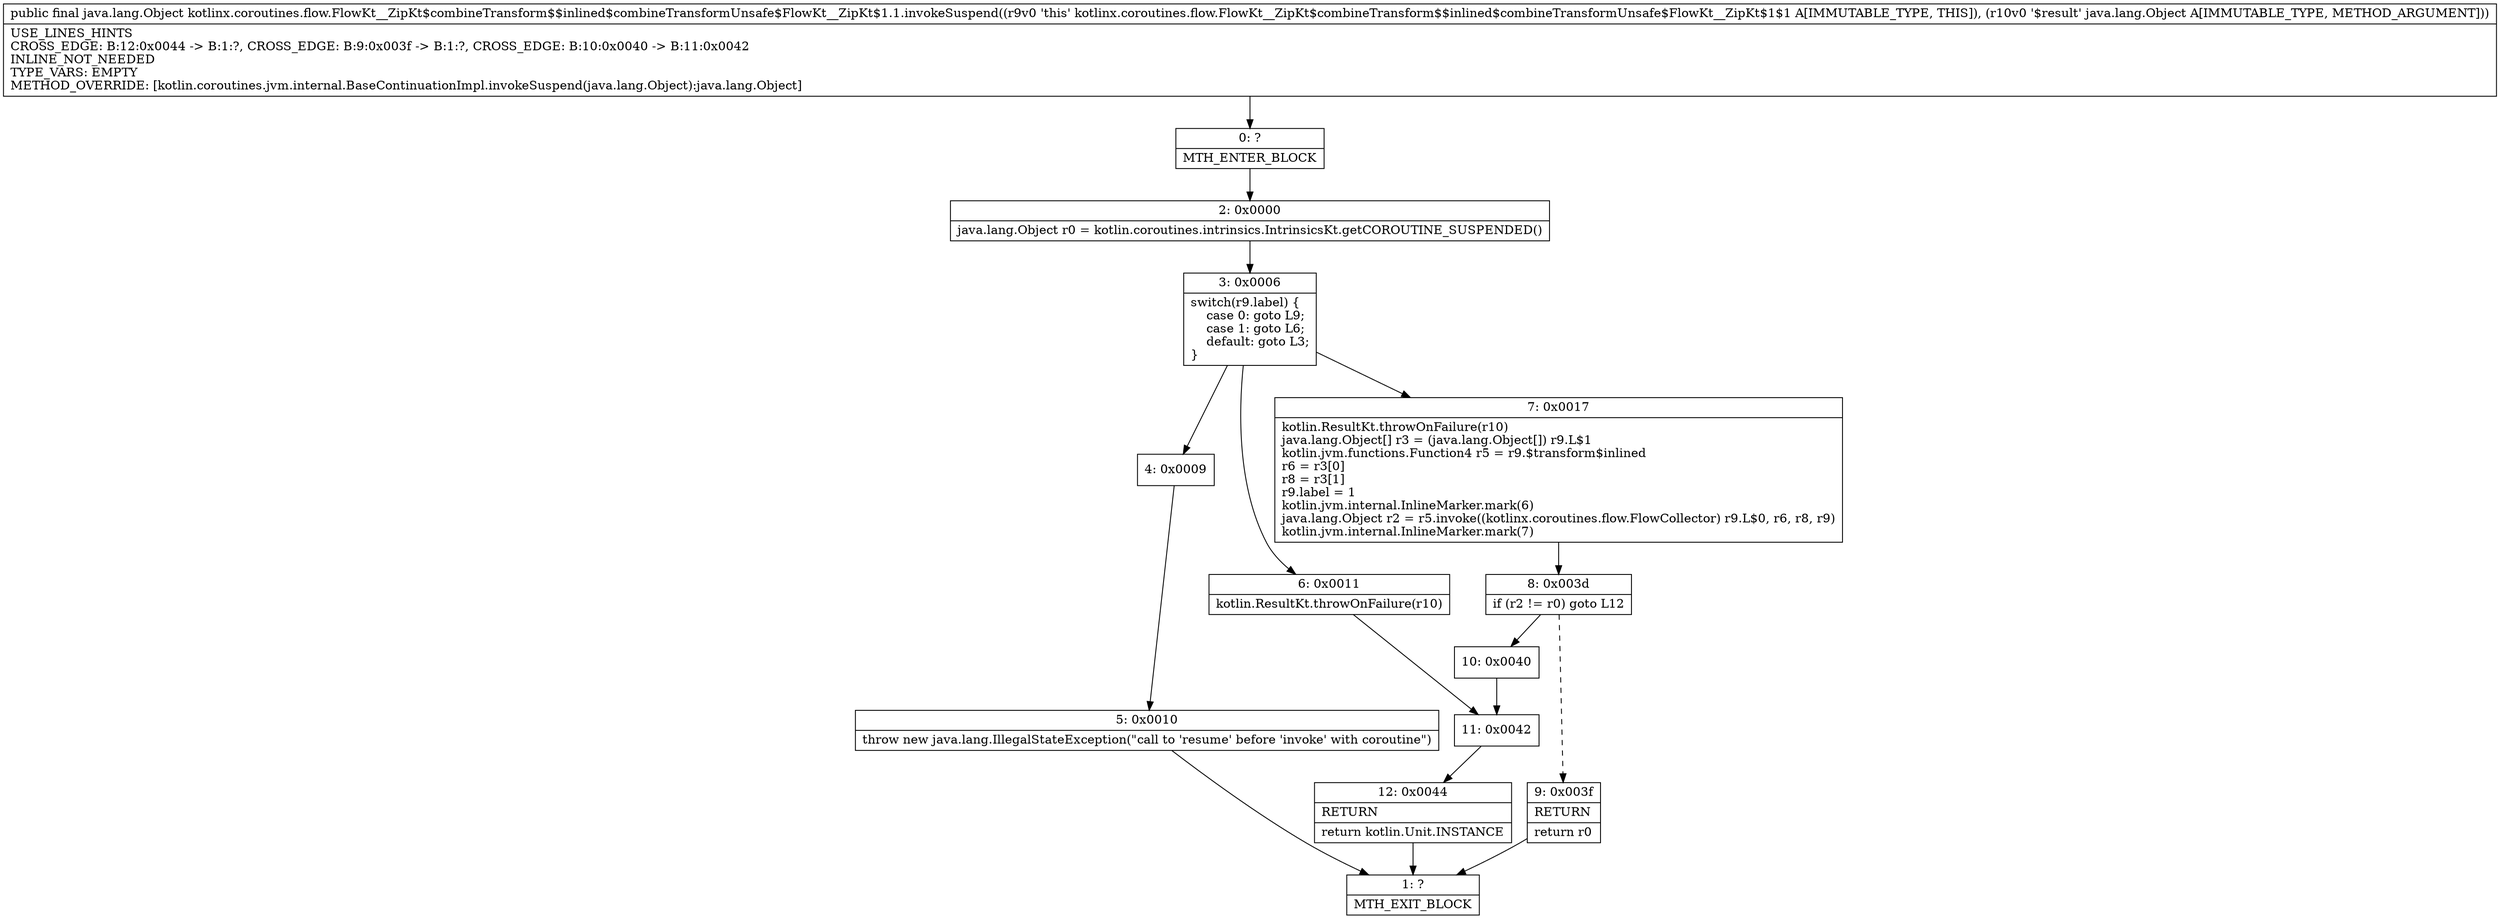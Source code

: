 digraph "CFG forkotlinx.coroutines.flow.FlowKt__ZipKt$combineTransform$$inlined$combineTransformUnsafe$FlowKt__ZipKt$1.1.invokeSuspend(Ljava\/lang\/Object;)Ljava\/lang\/Object;" {
Node_0 [shape=record,label="{0\:\ ?|MTH_ENTER_BLOCK\l}"];
Node_2 [shape=record,label="{2\:\ 0x0000|java.lang.Object r0 = kotlin.coroutines.intrinsics.IntrinsicsKt.getCOROUTINE_SUSPENDED()\l}"];
Node_3 [shape=record,label="{3\:\ 0x0006|switch(r9.label) \{\l    case 0: goto L9;\l    case 1: goto L6;\l    default: goto L3;\l\}\l}"];
Node_4 [shape=record,label="{4\:\ 0x0009}"];
Node_5 [shape=record,label="{5\:\ 0x0010|throw new java.lang.IllegalStateException(\"call to 'resume' before 'invoke' with coroutine\")\l}"];
Node_1 [shape=record,label="{1\:\ ?|MTH_EXIT_BLOCK\l}"];
Node_6 [shape=record,label="{6\:\ 0x0011|kotlin.ResultKt.throwOnFailure(r10)\l}"];
Node_11 [shape=record,label="{11\:\ 0x0042}"];
Node_12 [shape=record,label="{12\:\ 0x0044|RETURN\l|return kotlin.Unit.INSTANCE\l}"];
Node_7 [shape=record,label="{7\:\ 0x0017|kotlin.ResultKt.throwOnFailure(r10)\ljava.lang.Object[] r3 = (java.lang.Object[]) r9.L$1\lkotlin.jvm.functions.Function4 r5 = r9.$transform$inlined\lr6 = r3[0]\lr8 = r3[1]\lr9.label = 1\lkotlin.jvm.internal.InlineMarker.mark(6)\ljava.lang.Object r2 = r5.invoke((kotlinx.coroutines.flow.FlowCollector) r9.L$0, r6, r8, r9)\lkotlin.jvm.internal.InlineMarker.mark(7)\l}"];
Node_8 [shape=record,label="{8\:\ 0x003d|if (r2 != r0) goto L12\l}"];
Node_9 [shape=record,label="{9\:\ 0x003f|RETURN\l|return r0\l}"];
Node_10 [shape=record,label="{10\:\ 0x0040}"];
MethodNode[shape=record,label="{public final java.lang.Object kotlinx.coroutines.flow.FlowKt__ZipKt$combineTransform$$inlined$combineTransformUnsafe$FlowKt__ZipKt$1.1.invokeSuspend((r9v0 'this' kotlinx.coroutines.flow.FlowKt__ZipKt$combineTransform$$inlined$combineTransformUnsafe$FlowKt__ZipKt$1$1 A[IMMUTABLE_TYPE, THIS]), (r10v0 '$result' java.lang.Object A[IMMUTABLE_TYPE, METHOD_ARGUMENT]))  | USE_LINES_HINTS\lCROSS_EDGE: B:12:0x0044 \-\> B:1:?, CROSS_EDGE: B:9:0x003f \-\> B:1:?, CROSS_EDGE: B:10:0x0040 \-\> B:11:0x0042\lINLINE_NOT_NEEDED\lTYPE_VARS: EMPTY\lMETHOD_OVERRIDE: [kotlin.coroutines.jvm.internal.BaseContinuationImpl.invokeSuspend(java.lang.Object):java.lang.Object]\l}"];
MethodNode -> Node_0;Node_0 -> Node_2;
Node_2 -> Node_3;
Node_3 -> Node_4;
Node_3 -> Node_6;
Node_3 -> Node_7;
Node_4 -> Node_5;
Node_5 -> Node_1;
Node_6 -> Node_11;
Node_11 -> Node_12;
Node_12 -> Node_1;
Node_7 -> Node_8;
Node_8 -> Node_9[style=dashed];
Node_8 -> Node_10;
Node_9 -> Node_1;
Node_10 -> Node_11;
}

